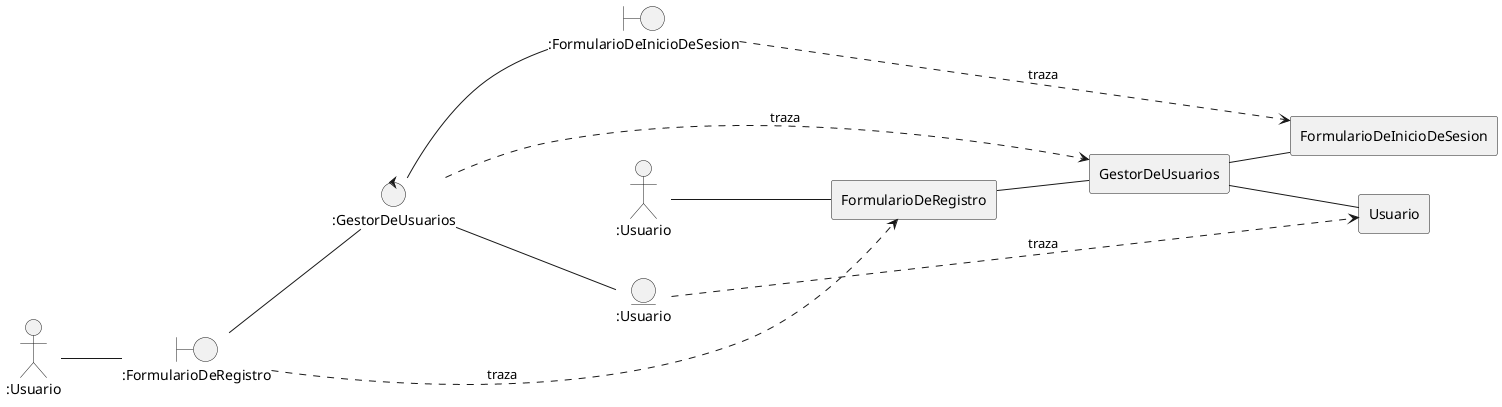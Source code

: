 @startuml Diagrama de traza UC1 Registrar usuario

left to right direction

Actor ":Usuario" as u
Actor ":Usuario" as user

agent FormularioDeRegistro as DFE

    agent GestorDeUsuarios as DGE
    agent  "Usuario" as devent 
    agent "FormularioDeInicioDeSesion" as dcal
    DGE -- devent
    DGE -- dcal
    DFE -- DGE


Actor ":Usuario" as u

boundary ":FormularioDeRegistro" as form
control ":GestorDeUsuarios" as gestor

entity ":Usuario" as event 
boundary ":FormularioDeInicioDeSesion" as FDS

  u-- form
form -- gestor 
gestor -- event
gestor -- FDS


user -- DFE
form ....> DFE: traza
gestor ....> DGE: traza
event ....> devent: traza
FDS ....> dcal: traza

@enduml
